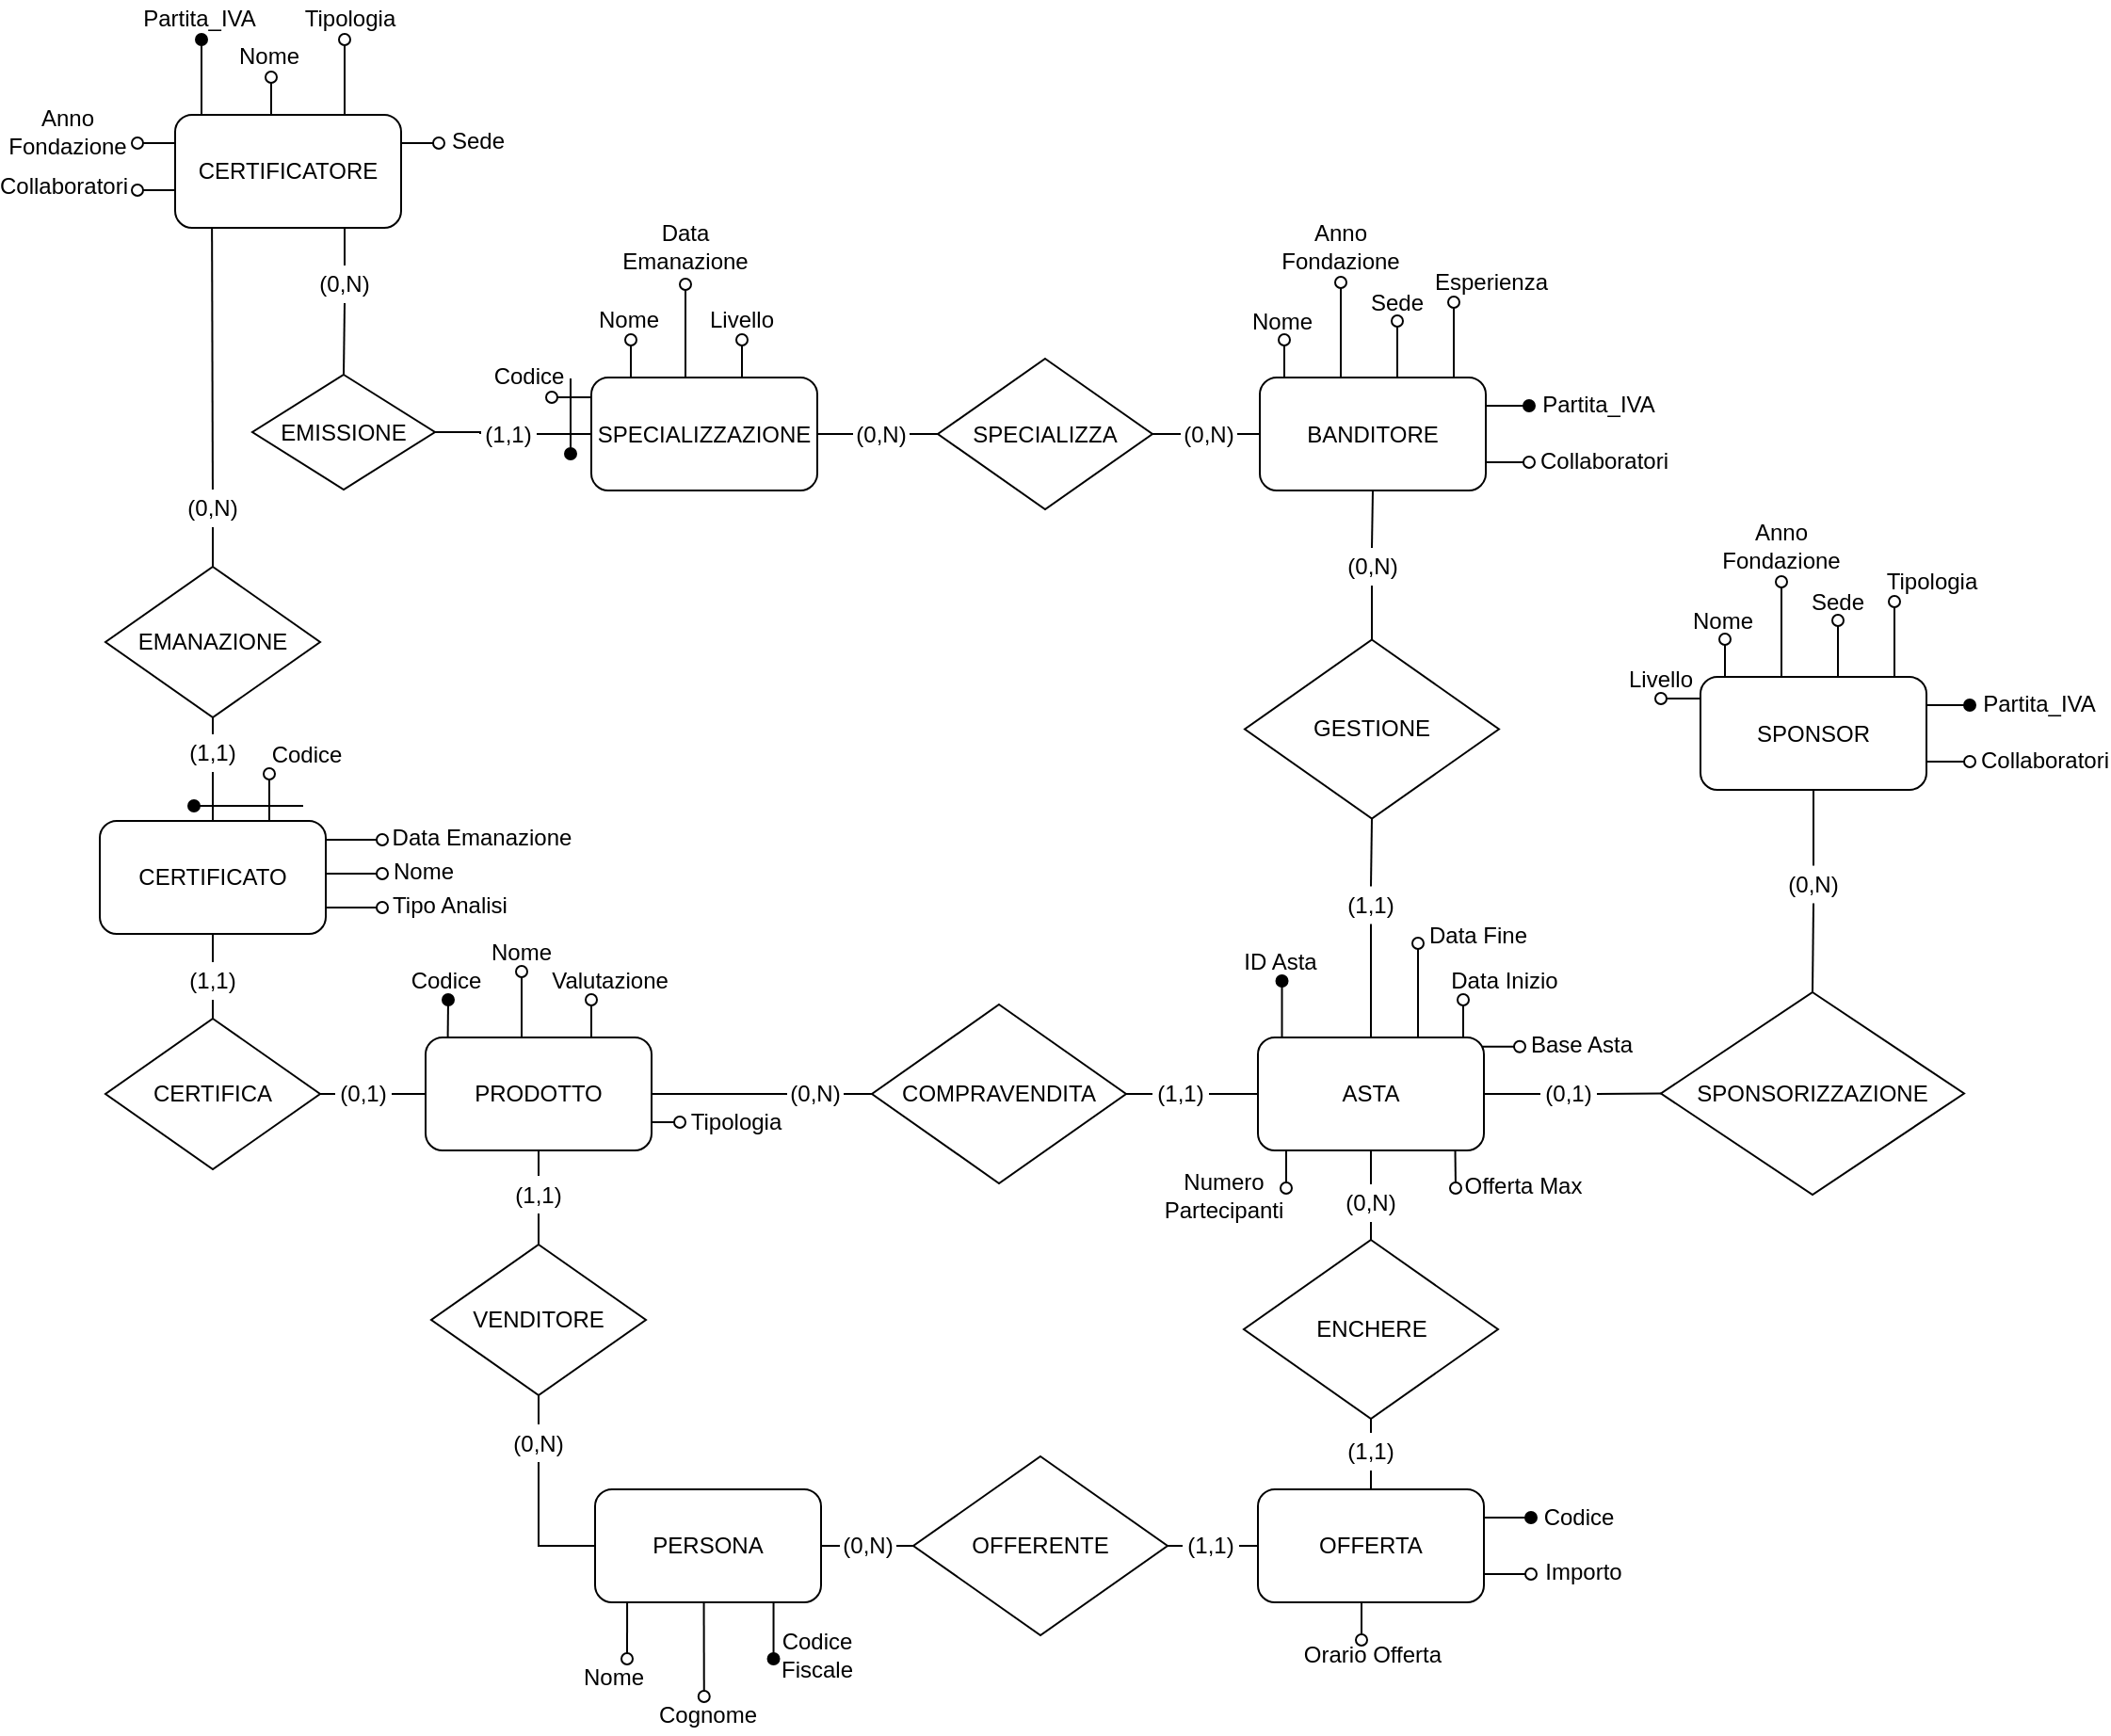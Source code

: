 <mxfile version="27.0.6">
  <diagram name="Pagina-1" id="n8KWqhzHk0Y17LN54aVF">
    <mxGraphModel dx="1417" dy="810" grid="1" gridSize="10" guides="1" tooltips="1" connect="1" arrows="1" fold="1" page="1" pageScale="1" pageWidth="1654" pageHeight="1169" math="0" shadow="0">
      <root>
        <mxCell id="0" />
        <mxCell id="1" parent="0" />
        <mxCell id="62z7oqZVh3n8P8LMXfyW-1" value="CERTIFICATORE" style="rounded=1;whiteSpace=wrap;html=1;" vertex="1" parent="1">
          <mxGeometry x="190" y="80" width="120" height="60" as="geometry" />
        </mxCell>
        <mxCell id="62z7oqZVh3n8P8LMXfyW-2" value="" style="endArrow=oval;html=1;rounded=0;exitX=0.25;exitY=0;exitDx=0;exitDy=0;endFill=1;" edge="1" parent="1">
          <mxGeometry width="50" height="50" relative="1" as="geometry">
            <mxPoint x="204" y="80" as="sourcePoint" />
            <mxPoint x="204" y="40" as="targetPoint" />
          </mxGeometry>
        </mxCell>
        <mxCell id="62z7oqZVh3n8P8LMXfyW-3" value="Partita_IVA" style="text;html=1;align=center;verticalAlign=middle;whiteSpace=wrap;rounded=0;spacing=2;spacingTop=-10;spacingBottom=-10;" vertex="1" parent="1">
          <mxGeometry x="170" y="19" width="66" height="20" as="geometry" />
        </mxCell>
        <mxCell id="62z7oqZVh3n8P8LMXfyW-10" value="" style="endArrow=oval;html=1;rounded=0;exitX=0;exitY=0.25;exitDx=0;exitDy=0;endFill=0;" edge="1" parent="1" source="62z7oqZVh3n8P8LMXfyW-1">
          <mxGeometry width="50" height="50" relative="1" as="geometry">
            <mxPoint x="170" y="125" as="sourcePoint" />
            <mxPoint x="170" y="95" as="targetPoint" />
          </mxGeometry>
        </mxCell>
        <mxCell id="62z7oqZVh3n8P8LMXfyW-12" value="" style="endArrow=oval;html=1;rounded=0;exitX=0;exitY=0.25;exitDx=0;exitDy=0;endFill=0;" edge="1" parent="1">
          <mxGeometry width="50" height="50" relative="1" as="geometry">
            <mxPoint x="190" y="120" as="sourcePoint" />
            <mxPoint x="170" y="120" as="targetPoint" />
          </mxGeometry>
        </mxCell>
        <mxCell id="62z7oqZVh3n8P8LMXfyW-16" value="&lt;div&gt;Anno&lt;/div&gt;&lt;div&gt;Fondazione&lt;/div&gt;" style="text;html=1;align=center;verticalAlign=middle;whiteSpace=wrap;rounded=0;spacing=2;spacingTop=-10;spacingBottom=-10;" vertex="1" parent="1">
          <mxGeometry x="100" y="79" width="66" height="20" as="geometry" />
        </mxCell>
        <mxCell id="62z7oqZVh3n8P8LMXfyW-17" value="Collaboratori" style="text;html=1;align=center;verticalAlign=middle;whiteSpace=wrap;rounded=0;spacing=2;spacingTop=-10;spacingBottom=-10;" vertex="1" parent="1">
          <mxGeometry x="98" y="108" width="66" height="20" as="geometry" />
        </mxCell>
        <mxCell id="62z7oqZVh3n8P8LMXfyW-18" value="" style="endArrow=oval;html=1;rounded=0;endFill=0;" edge="1" parent="1">
          <mxGeometry width="50" height="50" relative="1" as="geometry">
            <mxPoint x="241" y="80" as="sourcePoint" />
            <mxPoint x="241" y="60" as="targetPoint" />
            <Array as="points">
              <mxPoint x="241" y="70" />
            </Array>
          </mxGeometry>
        </mxCell>
        <mxCell id="62z7oqZVh3n8P8LMXfyW-19" value="Nome" style="text;html=1;align=center;verticalAlign=middle;whiteSpace=wrap;rounded=0;spacing=2;spacingTop=-10;spacingBottom=-10;" vertex="1" parent="1">
          <mxGeometry x="220" y="39" width="40" height="20" as="geometry" />
        </mxCell>
        <mxCell id="62z7oqZVh3n8P8LMXfyW-20" value="Tipologia" style="text;html=1;align=center;verticalAlign=middle;whiteSpace=wrap;rounded=0;spacing=2;spacingTop=-10;spacingBottom=-10;" vertex="1" parent="1">
          <mxGeometry x="250" y="19" width="66" height="20" as="geometry" />
        </mxCell>
        <mxCell id="62z7oqZVh3n8P8LMXfyW-22" value="" style="endArrow=oval;html=1;rounded=0;endFill=0;exitX=0.75;exitY=0;exitDx=0;exitDy=0;" edge="1" parent="1" source="62z7oqZVh3n8P8LMXfyW-1">
          <mxGeometry width="50" height="50" relative="1" as="geometry">
            <mxPoint x="270" y="80" as="sourcePoint" />
            <mxPoint x="280" y="40" as="targetPoint" />
            <Array as="points" />
          </mxGeometry>
        </mxCell>
        <mxCell id="62z7oqZVh3n8P8LMXfyW-23" value="" style="endArrow=oval;html=1;rounded=0;exitX=1;exitY=0.25;exitDx=0;exitDy=0;endFill=0;" edge="1" parent="1" source="62z7oqZVh3n8P8LMXfyW-1">
          <mxGeometry width="50" height="50" relative="1" as="geometry">
            <mxPoint x="430" y="104" as="sourcePoint" />
            <mxPoint x="330" y="95" as="targetPoint" />
          </mxGeometry>
        </mxCell>
        <mxCell id="62z7oqZVh3n8P8LMXfyW-24" value="Sede" style="text;html=1;align=center;verticalAlign=middle;whiteSpace=wrap;rounded=0;spacing=2;spacingTop=-10;spacingBottom=-10;" vertex="1" parent="1">
          <mxGeometry x="336" y="84" width="30" height="20" as="geometry" />
        </mxCell>
        <mxCell id="62z7oqZVh3n8P8LMXfyW-53" style="edgeStyle=orthogonalEdgeStyle;rounded=0;orthogonalLoop=1;jettySize=auto;html=1;exitX=1;exitY=0.5;exitDx=0;exitDy=0;entryX=0;entryY=0.5;entryDx=0;entryDy=0;endArrow=none;startFill=0;" edge="1" parent="1" source="62z7oqZVh3n8P8LMXfyW-30" target="62z7oqZVh3n8P8LMXfyW-28">
          <mxGeometry relative="1" as="geometry">
            <mxPoint x="471" y="199.5" as="sourcePoint" />
          </mxGeometry>
        </mxCell>
        <mxCell id="62z7oqZVh3n8P8LMXfyW-25" value="EMISSIONE" style="rhombus;whiteSpace=wrap;html=1;" vertex="1" parent="1">
          <mxGeometry x="231" y="218" width="97" height="61" as="geometry" />
        </mxCell>
        <mxCell id="62z7oqZVh3n8P8LMXfyW-28" value="SPECIALIZZAZIONE" style="rounded=1;whiteSpace=wrap;html=1;" vertex="1" parent="1">
          <mxGeometry x="411" y="219.5" width="120" height="60" as="geometry" />
        </mxCell>
        <mxCell id="62z7oqZVh3n8P8LMXfyW-31" value="SPECIALIZZA" style="rhombus;whiteSpace=wrap;html=1;" vertex="1" parent="1">
          <mxGeometry x="595" y="209.5" width="114" height="80" as="geometry" />
        </mxCell>
        <mxCell id="62z7oqZVh3n8P8LMXfyW-32" value="" style="endArrow=none;html=1;rounded=0;exitX=1;exitY=0.5;exitDx=0;exitDy=0;entryX=0;entryY=0.5;entryDx=0;entryDy=0;" edge="1" parent="1" source="62z7oqZVh3n8P8LMXfyW-35" target="62z7oqZVh3n8P8LMXfyW-31">
          <mxGeometry width="50" height="50" relative="1" as="geometry">
            <mxPoint x="646" y="339.5" as="sourcePoint" />
            <mxPoint x="696" y="289.5" as="targetPoint" />
          </mxGeometry>
        </mxCell>
        <mxCell id="62z7oqZVh3n8P8LMXfyW-37" value="" style="endArrow=none;html=1;rounded=0;entryX=0;entryY=0.5;entryDx=0;entryDy=0;exitX=1;exitY=0.5;exitDx=0;exitDy=0;" edge="1" parent="1" source="62z7oqZVh3n8P8LMXfyW-36" target="62z7oqZVh3n8P8LMXfyW-38">
          <mxGeometry width="50" height="50" relative="1" as="geometry">
            <mxPoint x="646" y="339.5" as="sourcePoint" />
            <mxPoint x="696" y="289.5" as="targetPoint" />
          </mxGeometry>
        </mxCell>
        <mxCell id="62z7oqZVh3n8P8LMXfyW-38" value="BANDITORE" style="rounded=1;whiteSpace=wrap;html=1;" vertex="1" parent="1">
          <mxGeometry x="766" y="219.5" width="120" height="60" as="geometry" />
        </mxCell>
        <mxCell id="62z7oqZVh3n8P8LMXfyW-35" value="(0,N)" style="text;html=1;align=center;verticalAlign=middle;whiteSpace=wrap;rounded=0;spacing=2;spacingTop=-10;spacingBottom=-10;" vertex="1" parent="1">
          <mxGeometry x="550" y="239.5" width="30" height="20" as="geometry" />
        </mxCell>
        <mxCell id="62z7oqZVh3n8P8LMXfyW-27" value="(0,N)" style="text;html=1;align=center;verticalAlign=middle;whiteSpace=wrap;rounded=0;spacing=2;spacingTop=-10;spacingBottom=-10;" vertex="1" parent="1">
          <mxGeometry x="265" y="160" width="30" height="20" as="geometry" />
        </mxCell>
        <mxCell id="62z7oqZVh3n8P8LMXfyW-48" value="" style="endArrow=none;html=1;rounded=0;exitX=0.5;exitY=0;exitDx=0;exitDy=0;entryX=0.75;entryY=1;entryDx=0;entryDy=0;" edge="1" parent="1" source="62z7oqZVh3n8P8LMXfyW-27" target="62z7oqZVh3n8P8LMXfyW-1">
          <mxGeometry width="50" height="50" relative="1" as="geometry">
            <mxPoint x="390" y="260" as="sourcePoint" />
            <mxPoint x="440" y="210" as="targetPoint" />
          </mxGeometry>
        </mxCell>
        <mxCell id="62z7oqZVh3n8P8LMXfyW-51" value="" style="endArrow=none;html=1;rounded=0;exitX=0.5;exitY=0;exitDx=0;exitDy=0;entryX=0.5;entryY=1;entryDx=0;entryDy=0;" edge="1" parent="1" source="62z7oqZVh3n8P8LMXfyW-25" target="62z7oqZVh3n8P8LMXfyW-27">
          <mxGeometry width="50" height="50" relative="1" as="geometry">
            <mxPoint x="380" y="290" as="sourcePoint" />
            <mxPoint x="430" y="240" as="targetPoint" />
          </mxGeometry>
        </mxCell>
        <mxCell id="62z7oqZVh3n8P8LMXfyW-54" value="" style="edgeStyle=orthogonalEdgeStyle;rounded=0;orthogonalLoop=1;jettySize=auto;html=1;exitX=1;exitY=0.5;exitDx=0;exitDy=0;entryX=0;entryY=0.5;entryDx=0;entryDy=0;endArrow=none;startFill=0;" edge="1" parent="1" source="62z7oqZVh3n8P8LMXfyW-25" target="62z7oqZVh3n8P8LMXfyW-30">
          <mxGeometry relative="1" as="geometry">
            <mxPoint x="280" y="289" as="sourcePoint" />
            <mxPoint x="280" y="350" as="targetPoint" />
          </mxGeometry>
        </mxCell>
        <mxCell id="62z7oqZVh3n8P8LMXfyW-30" value="(1,1)" style="text;html=1;align=center;verticalAlign=middle;whiteSpace=wrap;rounded=0;spacing=2;spacingTop=-10;spacingBottom=-10;" vertex="1" parent="1">
          <mxGeometry x="352" y="239.5" width="30" height="20" as="geometry" />
        </mxCell>
        <mxCell id="62z7oqZVh3n8P8LMXfyW-56" value="Codice" style="text;html=1;align=center;verticalAlign=middle;whiteSpace=wrap;rounded=0;spacing=2;spacingTop=-10;spacingBottom=-10;" vertex="1" parent="1">
          <mxGeometry x="358" y="209" width="40" height="20" as="geometry" />
        </mxCell>
        <mxCell id="62z7oqZVh3n8P8LMXfyW-58" value="" style="endArrow=oval;html=1;rounded=0;endFill=1;" edge="1" parent="1">
          <mxGeometry width="50" height="50" relative="1" as="geometry">
            <mxPoint x="400" y="220" as="sourcePoint" />
            <mxPoint x="400" y="260" as="targetPoint" />
          </mxGeometry>
        </mxCell>
        <mxCell id="62z7oqZVh3n8P8LMXfyW-59" value="" style="endArrow=none;html=1;rounded=0;exitX=1;exitY=0.5;exitDx=0;exitDy=0;entryX=0;entryY=0.5;entryDx=0;entryDy=0;" edge="1" parent="1" source="62z7oqZVh3n8P8LMXfyW-28" target="62z7oqZVh3n8P8LMXfyW-35">
          <mxGeometry width="50" height="50" relative="1" as="geometry">
            <mxPoint x="500" y="290" as="sourcePoint" />
            <mxPoint x="550" y="240" as="targetPoint" />
          </mxGeometry>
        </mxCell>
        <mxCell id="62z7oqZVh3n8P8LMXfyW-60" value="" style="endArrow=none;html=1;rounded=0;entryX=0;entryY=0.5;entryDx=0;entryDy=0;exitX=1;exitY=0.5;exitDx=0;exitDy=0;" edge="1" parent="1" source="62z7oqZVh3n8P8LMXfyW-31" target="62z7oqZVh3n8P8LMXfyW-36">
          <mxGeometry width="50" height="50" relative="1" as="geometry">
            <mxPoint x="717" y="249.5" as="sourcePoint" />
            <mxPoint x="766" y="249.5" as="targetPoint" />
          </mxGeometry>
        </mxCell>
        <mxCell id="62z7oqZVh3n8P8LMXfyW-36" value="(0,N)" style="text;html=1;align=center;verticalAlign=middle;whiteSpace=wrap;rounded=0;spacing=2;spacingTop=-10;spacingBottom=-10;" vertex="1" parent="1">
          <mxGeometry x="724" y="239.5" width="30" height="20" as="geometry" />
        </mxCell>
        <mxCell id="62z7oqZVh3n8P8LMXfyW-62" value="Nome" style="text;html=1;align=center;verticalAlign=middle;whiteSpace=wrap;rounded=0;spacing=2;spacingTop=-10;spacingBottom=-10;" vertex="1" parent="1">
          <mxGeometry x="758" y="179.5" width="40" height="20" as="geometry" />
        </mxCell>
        <mxCell id="62z7oqZVh3n8P8LMXfyW-65" value="&lt;div&gt;Anno&lt;/div&gt;&lt;div&gt;Fondazione&lt;/div&gt;" style="text;html=1;align=center;verticalAlign=middle;whiteSpace=wrap;rounded=0;spacing=2;spacingTop=-10;spacingBottom=-10;" vertex="1" parent="1">
          <mxGeometry x="789" y="140" width="40" height="20" as="geometry" />
        </mxCell>
        <mxCell id="62z7oqZVh3n8P8LMXfyW-66" value="Sede" style="text;html=1;align=center;verticalAlign=middle;whiteSpace=wrap;rounded=0;spacing=2;spacingTop=-10;spacingBottom=-10;" vertex="1" parent="1">
          <mxGeometry x="824" y="169.5" width="30" height="20" as="geometry" />
        </mxCell>
        <mxCell id="62z7oqZVh3n8P8LMXfyW-73" value="" style="endArrow=oval;html=1;rounded=0;endFill=0;exitX=0.75;exitY=0;exitDx=0;exitDy=0;" edge="1" parent="1">
          <mxGeometry width="50" height="50" relative="1" as="geometry">
            <mxPoint x="839" y="219.5" as="sourcePoint" />
            <mxPoint x="839" y="189.5" as="targetPoint" />
          </mxGeometry>
        </mxCell>
        <mxCell id="62z7oqZVh3n8P8LMXfyW-76" value="" style="endArrow=oval;html=1;rounded=0;exitX=1;exitY=0.25;exitDx=0;exitDy=0;endFill=1;" edge="1" parent="1" source="62z7oqZVh3n8P8LMXfyW-38">
          <mxGeometry width="50" height="50" relative="1" as="geometry">
            <mxPoint x="953" y="280.5" as="sourcePoint" />
            <mxPoint x="909" y="234.5" as="targetPoint" />
          </mxGeometry>
        </mxCell>
        <mxCell id="62z7oqZVh3n8P8LMXfyW-77" value="Partita_IVA" style="text;html=1;align=center;verticalAlign=middle;whiteSpace=wrap;rounded=0;spacing=2;spacingTop=-10;spacingBottom=-10;" vertex="1" parent="1">
          <mxGeometry x="913" y="223.5" width="66" height="20" as="geometry" />
        </mxCell>
        <mxCell id="62z7oqZVh3n8P8LMXfyW-78" value="Collaboratori" style="text;html=1;align=center;verticalAlign=middle;whiteSpace=wrap;rounded=0;spacing=2;spacingTop=-10;spacingBottom=-10;" vertex="1" parent="1">
          <mxGeometry x="934" y="253.5" width="30" height="20" as="geometry" />
        </mxCell>
        <mxCell id="62z7oqZVh3n8P8LMXfyW-79" value="" style="endArrow=oval;html=1;rounded=0;endFill=0;exitX=1;exitY=0.75;exitDx=0;exitDy=0;" edge="1" parent="1" source="62z7oqZVh3n8P8LMXfyW-38">
          <mxGeometry width="50" height="50" relative="1" as="geometry">
            <mxPoint x="839" y="269.5" as="sourcePoint" />
            <mxPoint x="909" y="264.5" as="targetPoint" />
          </mxGeometry>
        </mxCell>
        <mxCell id="62z7oqZVh3n8P8LMXfyW-80" value="" style="endArrow=oval;html=1;rounded=0;endFill=0;exitX=0.75;exitY=0;exitDx=0;exitDy=0;" edge="1" parent="1">
          <mxGeometry width="50" height="50" relative="1" as="geometry">
            <mxPoint x="779" y="219.5" as="sourcePoint" />
            <mxPoint x="779" y="199.5" as="targetPoint" />
          </mxGeometry>
        </mxCell>
        <mxCell id="62z7oqZVh3n8P8LMXfyW-81" value="" style="endArrow=oval;html=1;rounded=0;endFill=0;exitX=0.75;exitY=0;exitDx=0;exitDy=0;" edge="1" parent="1">
          <mxGeometry width="50" height="50" relative="1" as="geometry">
            <mxPoint x="809" y="219" as="sourcePoint" />
            <mxPoint x="809" y="169" as="targetPoint" />
          </mxGeometry>
        </mxCell>
        <mxCell id="62z7oqZVh3n8P8LMXfyW-82" value="Esperienza" style="text;html=1;align=center;verticalAlign=middle;whiteSpace=wrap;rounded=0;spacing=2;spacingTop=-10;spacingBottom=-10;" vertex="1" parent="1">
          <mxGeometry x="874" y="158.5" width="30" height="20" as="geometry" />
        </mxCell>
        <mxCell id="62z7oqZVh3n8P8LMXfyW-83" value="" style="endArrow=oval;html=1;rounded=0;endFill=0;exitX=0.75;exitY=0;exitDx=0;exitDy=0;" edge="1" parent="1">
          <mxGeometry width="50" height="50" relative="1" as="geometry">
            <mxPoint x="869" y="219.5" as="sourcePoint" />
            <mxPoint x="869" y="179.5" as="targetPoint" />
          </mxGeometry>
        </mxCell>
        <mxCell id="62z7oqZVh3n8P8LMXfyW-84" value="" style="endArrow=oval;html=1;rounded=0;endFill=0;exitX=0.001;exitY=0.174;exitDx=0;exitDy=0;exitPerimeter=0;" edge="1" parent="1" source="62z7oqZVh3n8P8LMXfyW-28">
          <mxGeometry width="50" height="50" relative="1" as="geometry">
            <mxPoint x="410" y="290" as="sourcePoint" />
            <mxPoint x="390" y="230" as="targetPoint" />
          </mxGeometry>
        </mxCell>
        <mxCell id="62z7oqZVh3n8P8LMXfyW-85" value="" style="endArrow=oval;html=1;rounded=0;endFill=0;" edge="1" parent="1">
          <mxGeometry width="50" height="50" relative="1" as="geometry">
            <mxPoint x="432" y="219.5" as="sourcePoint" />
            <mxPoint x="432" y="199.5" as="targetPoint" />
            <Array as="points">
              <mxPoint x="432" y="209.5" />
            </Array>
          </mxGeometry>
        </mxCell>
        <mxCell id="62z7oqZVh3n8P8LMXfyW-86" value="Nome" style="text;html=1;align=center;verticalAlign=middle;whiteSpace=wrap;rounded=0;spacing=2;spacingTop=-10;spacingBottom=-10;" vertex="1" parent="1">
          <mxGeometry x="411" y="178.5" width="40" height="20" as="geometry" />
        </mxCell>
        <mxCell id="62z7oqZVh3n8P8LMXfyW-87" value="" style="endArrow=oval;html=1;rounded=0;endFill=0;" edge="1" parent="1">
          <mxGeometry width="50" height="50" relative="1" as="geometry">
            <mxPoint x="461" y="219.5" as="sourcePoint" />
            <mxPoint x="461" y="170" as="targetPoint" />
            <Array as="points">
              <mxPoint x="461" y="209.5" />
            </Array>
          </mxGeometry>
        </mxCell>
        <mxCell id="62z7oqZVh3n8P8LMXfyW-88" value="Data&lt;br&gt;Emanazione" style="text;html=1;align=center;verticalAlign=middle;whiteSpace=wrap;rounded=0;spacing=2;spacingTop=-10;spacingBottom=-10;" vertex="1" parent="1">
          <mxGeometry x="441" y="140" width="40" height="20" as="geometry" />
        </mxCell>
        <mxCell id="62z7oqZVh3n8P8LMXfyW-89" value="" style="endArrow=oval;html=1;rounded=0;endFill=0;" edge="1" parent="1">
          <mxGeometry width="50" height="50" relative="1" as="geometry">
            <mxPoint x="491" y="219.5" as="sourcePoint" />
            <mxPoint x="491" y="199.5" as="targetPoint" />
            <Array as="points">
              <mxPoint x="491" y="209.5" />
            </Array>
          </mxGeometry>
        </mxCell>
        <mxCell id="62z7oqZVh3n8P8LMXfyW-90" value="Livello" style="text;html=1;align=center;verticalAlign=middle;whiteSpace=wrap;rounded=0;spacing=2;spacingTop=-10;spacingBottom=-10;" vertex="1" parent="1">
          <mxGeometry x="471" y="178.5" width="40" height="20" as="geometry" />
        </mxCell>
        <mxCell id="62z7oqZVh3n8P8LMXfyW-91" value="EMANAZIONE" style="rhombus;whiteSpace=wrap;html=1;" vertex="1" parent="1">
          <mxGeometry x="153" y="320" width="114" height="80" as="geometry" />
        </mxCell>
        <mxCell id="62z7oqZVh3n8P8LMXfyW-113" style="edgeStyle=orthogonalEdgeStyle;rounded=0;orthogonalLoop=1;jettySize=auto;html=1;exitX=1;exitY=0.25;exitDx=0;exitDy=0;endArrow=oval;endFill=0;" edge="1" parent="1">
          <mxGeometry relative="1" as="geometry">
            <mxPoint x="300" y="465" as="targetPoint" />
            <mxPoint x="270" y="465" as="sourcePoint" />
          </mxGeometry>
        </mxCell>
        <mxCell id="62z7oqZVh3n8P8LMXfyW-96" value="CERTIFICATO" style="rounded=1;whiteSpace=wrap;html=1;" vertex="1" parent="1">
          <mxGeometry x="150" y="455" width="120" height="60" as="geometry" />
        </mxCell>
        <mxCell id="62z7oqZVh3n8P8LMXfyW-97" value="" style="endArrow=none;html=1;rounded=0;entryX=0.163;entryY=1.009;entryDx=0;entryDy=0;entryPerimeter=0;" edge="1" parent="1" source="62z7oqZVh3n8P8LMXfyW-93" target="62z7oqZVh3n8P8LMXfyW-1">
          <mxGeometry width="50" height="50" relative="1" as="geometry">
            <mxPoint x="210" y="320" as="sourcePoint" />
            <mxPoint x="240" y="230" as="targetPoint" />
          </mxGeometry>
        </mxCell>
        <mxCell id="62z7oqZVh3n8P8LMXfyW-98" value="" style="endArrow=none;html=1;rounded=0;entryX=0.5;entryY=1;entryDx=0;entryDy=0;" edge="1" parent="1" target="62z7oqZVh3n8P8LMXfyW-93">
          <mxGeometry width="50" height="50" relative="1" as="geometry">
            <mxPoint x="210" y="320" as="sourcePoint" />
            <mxPoint x="210" y="141" as="targetPoint" />
          </mxGeometry>
        </mxCell>
        <mxCell id="62z7oqZVh3n8P8LMXfyW-93" value="(0,N)" style="text;html=1;align=center;verticalAlign=middle;whiteSpace=wrap;rounded=0;spacing=2;spacingTop=-10;spacingBottom=-10;" vertex="1" parent="1">
          <mxGeometry x="195" y="279" width="30" height="20" as="geometry" />
        </mxCell>
        <mxCell id="62z7oqZVh3n8P8LMXfyW-99" value="" style="endArrow=none;html=1;rounded=0;exitX=0.5;exitY=1;exitDx=0;exitDy=0;entryX=0.5;entryY=0;entryDx=0;entryDy=0;" edge="1" parent="1" source="62z7oqZVh3n8P8LMXfyW-100" target="62z7oqZVh3n8P8LMXfyW-96">
          <mxGeometry width="50" height="50" relative="1" as="geometry">
            <mxPoint x="230" y="350" as="sourcePoint" />
            <mxPoint x="280" y="300" as="targetPoint" />
          </mxGeometry>
        </mxCell>
        <mxCell id="62z7oqZVh3n8P8LMXfyW-101" value="" style="endArrow=none;html=1;rounded=0;exitX=0.5;exitY=1;exitDx=0;exitDy=0;entryX=0.5;entryY=0;entryDx=0;entryDy=0;" edge="1" parent="1" source="62z7oqZVh3n8P8LMXfyW-91" target="62z7oqZVh3n8P8LMXfyW-100">
          <mxGeometry width="50" height="50" relative="1" as="geometry">
            <mxPoint x="210" y="400" as="sourcePoint" />
            <mxPoint x="210" y="430" as="targetPoint" />
          </mxGeometry>
        </mxCell>
        <mxCell id="62z7oqZVh3n8P8LMXfyW-100" value="(1,1)" style="text;html=1;align=center;verticalAlign=middle;whiteSpace=wrap;rounded=0;spacing=2;spacingTop=-10;spacingBottom=-10;" vertex="1" parent="1">
          <mxGeometry x="195" y="409" width="30" height="20" as="geometry" />
        </mxCell>
        <mxCell id="62z7oqZVh3n8P8LMXfyW-102" value="Codice" style="text;html=1;align=center;verticalAlign=middle;whiteSpace=wrap;rounded=0;spacing=2;spacingTop=-10;spacingBottom=-10;" vertex="1" parent="1">
          <mxGeometry x="240" y="410" width="40" height="20" as="geometry" />
        </mxCell>
        <mxCell id="62z7oqZVh3n8P8LMXfyW-107" value="" style="endArrow=oval;html=1;rounded=0;endFill=0;exitX=0.75;exitY=0;exitDx=0;exitDy=0;entryX=0;entryY=1;entryDx=0;entryDy=0;" edge="1" parent="1" source="62z7oqZVh3n8P8LMXfyW-96" target="62z7oqZVh3n8P8LMXfyW-102">
          <mxGeometry width="50" height="50" relative="1" as="geometry">
            <mxPoint x="330" y="440" as="sourcePoint" />
            <mxPoint x="250" y="430" as="targetPoint" />
          </mxGeometry>
        </mxCell>
        <mxCell id="62z7oqZVh3n8P8LMXfyW-108" value="" style="endArrow=oval;html=1;rounded=0;endFill=1;" edge="1" parent="1">
          <mxGeometry width="50" height="50" relative="1" as="geometry">
            <mxPoint x="258" y="447" as="sourcePoint" />
            <mxPoint x="200" y="447" as="targetPoint" />
          </mxGeometry>
        </mxCell>
        <mxCell id="62z7oqZVh3n8P8LMXfyW-110" value="Nome" style="text;html=1;align=center;verticalAlign=middle;whiteSpace=wrap;rounded=0;spacing=2;spacingTop=-10;spacingBottom=-10;" vertex="1" parent="1">
          <mxGeometry x="302" y="471.75" width="40" height="20" as="geometry" />
        </mxCell>
        <mxCell id="62z7oqZVh3n8P8LMXfyW-112" value="Data Emanazione" style="text;html=1;align=center;verticalAlign=middle;whiteSpace=wrap;rounded=0;spacing=2;spacingTop=-10;spacingBottom=-10;" vertex="1" parent="1">
          <mxGeometry x="293" y="453.75" width="120" height="20" as="geometry" />
        </mxCell>
        <mxCell id="62z7oqZVh3n8P8LMXfyW-114" style="edgeStyle=orthogonalEdgeStyle;rounded=0;orthogonalLoop=1;jettySize=auto;html=1;exitX=1;exitY=0.25;exitDx=0;exitDy=0;endArrow=oval;endFill=0;" edge="1" parent="1">
          <mxGeometry relative="1" as="geometry">
            <mxPoint x="300" y="483" as="targetPoint" />
            <mxPoint x="270" y="483" as="sourcePoint" />
          </mxGeometry>
        </mxCell>
        <mxCell id="62z7oqZVh3n8P8LMXfyW-116" value="Tipo Analisi" style="text;html=1;align=center;verticalAlign=middle;whiteSpace=wrap;rounded=0;spacing=2;spacingTop=-10;spacingBottom=-10;" vertex="1" parent="1">
          <mxGeometry x="302" y="489.75" width="68" height="20" as="geometry" />
        </mxCell>
        <mxCell id="62z7oqZVh3n8P8LMXfyW-117" style="edgeStyle=orthogonalEdgeStyle;rounded=0;orthogonalLoop=1;jettySize=auto;html=1;exitX=1;exitY=0.25;exitDx=0;exitDy=0;endArrow=oval;endFill=0;" edge="1" parent="1">
          <mxGeometry relative="1" as="geometry">
            <mxPoint x="300" y="501" as="targetPoint" />
            <mxPoint x="270" y="501" as="sourcePoint" />
          </mxGeometry>
        </mxCell>
        <mxCell id="62z7oqZVh3n8P8LMXfyW-118" value="CERTIFICA" style="rhombus;whiteSpace=wrap;html=1;" vertex="1" parent="1">
          <mxGeometry x="153" y="560" width="114" height="80" as="geometry" />
        </mxCell>
        <mxCell id="62z7oqZVh3n8P8LMXfyW-121" value="" style="endArrow=none;html=1;rounded=0;entryX=0.5;entryY=1;entryDx=0;entryDy=0;exitX=0.5;exitY=0;exitDx=0;exitDy=0;" edge="1" parent="1" source="62z7oqZVh3n8P8LMXfyW-118" target="62z7oqZVh3n8P8LMXfyW-120">
          <mxGeometry width="50" height="50" relative="1" as="geometry">
            <mxPoint x="210" y="560" as="sourcePoint" />
            <mxPoint x="210" y="515" as="targetPoint" />
          </mxGeometry>
        </mxCell>
        <mxCell id="62z7oqZVh3n8P8LMXfyW-120" value="(1,1)" style="text;html=1;align=center;verticalAlign=middle;whiteSpace=wrap;rounded=0;spacing=2;spacingTop=-10;spacingBottom=-10;" vertex="1" parent="1">
          <mxGeometry x="195" y="530" width="30" height="20" as="geometry" />
        </mxCell>
        <mxCell id="62z7oqZVh3n8P8LMXfyW-143" style="edgeStyle=orthogonalEdgeStyle;rounded=0;orthogonalLoop=1;jettySize=auto;html=1;exitX=1;exitY=0.75;exitDx=0;exitDy=0;entryX=0;entryY=0.5;entryDx=0;entryDy=0;endArrow=oval;endFill=0;" edge="1" parent="1" source="62z7oqZVh3n8P8LMXfyW-122">
          <mxGeometry relative="1" as="geometry">
            <mxPoint x="458" y="615.5" as="targetPoint" />
          </mxGeometry>
        </mxCell>
        <mxCell id="62z7oqZVh3n8P8LMXfyW-152" style="edgeStyle=orthogonalEdgeStyle;rounded=0;orthogonalLoop=1;jettySize=auto;html=1;exitX=0.5;exitY=0;exitDx=0;exitDy=0;entryX=0.5;entryY=1;entryDx=0;entryDy=0;endArrow=oval;endFill=0;" edge="1" parent="1" source="62z7oqZVh3n8P8LMXfyW-122" target="62z7oqZVh3n8P8LMXfyW-130">
          <mxGeometry relative="1" as="geometry" />
        </mxCell>
        <mxCell id="62z7oqZVh3n8P8LMXfyW-153" style="edgeStyle=orthogonalEdgeStyle;rounded=0;orthogonalLoop=1;jettySize=auto;html=1;exitX=0.75;exitY=0;exitDx=0;exitDy=0;entryX=0.25;entryY=1;entryDx=0;entryDy=0;endArrow=oval;endFill=0;" edge="1" parent="1" source="62z7oqZVh3n8P8LMXfyW-122" target="62z7oqZVh3n8P8LMXfyW-131">
          <mxGeometry relative="1" as="geometry" />
        </mxCell>
        <mxCell id="62z7oqZVh3n8P8LMXfyW-122" value="PRODOTTO" style="rounded=1;whiteSpace=wrap;html=1;" vertex="1" parent="1">
          <mxGeometry x="323" y="570" width="120" height="60" as="geometry" />
        </mxCell>
        <mxCell id="62z7oqZVh3n8P8LMXfyW-123" value="" style="endArrow=none;html=1;rounded=0;entryX=0;entryY=0.5;entryDx=0;entryDy=0;exitX=1;exitY=0.5;exitDx=0;exitDy=0;" edge="1" parent="1" source="62z7oqZVh3n8P8LMXfyW-124" target="62z7oqZVh3n8P8LMXfyW-122">
          <mxGeometry width="50" height="50" relative="1" as="geometry">
            <mxPoint x="180" y="540" as="sourcePoint" />
            <mxPoint x="230" y="490" as="targetPoint" />
          </mxGeometry>
        </mxCell>
        <mxCell id="62z7oqZVh3n8P8LMXfyW-125" value="" style="endArrow=none;html=1;rounded=0;entryX=0;entryY=0.5;entryDx=0;entryDy=0;exitX=1;exitY=0.5;exitDx=0;exitDy=0;" edge="1" parent="1" source="62z7oqZVh3n8P8LMXfyW-118" target="62z7oqZVh3n8P8LMXfyW-124">
          <mxGeometry width="50" height="50" relative="1" as="geometry">
            <mxPoint x="267" y="600" as="sourcePoint" />
            <mxPoint x="318" y="600" as="targetPoint" />
          </mxGeometry>
        </mxCell>
        <mxCell id="62z7oqZVh3n8P8LMXfyW-124" value="(0,1)" style="text;html=1;align=center;verticalAlign=middle;whiteSpace=wrap;rounded=0;spacing=2;spacingTop=-10;spacingBottom=-10;" vertex="1" parent="1">
          <mxGeometry x="275" y="590" width="30" height="20" as="geometry" />
        </mxCell>
        <mxCell id="62z7oqZVh3n8P8LMXfyW-126" value="Codice" style="text;html=1;align=center;verticalAlign=middle;whiteSpace=wrap;rounded=0;spacing=2;spacingTop=-10;spacingBottom=-10;" vertex="1" parent="1">
          <mxGeometry x="314" y="530" width="40" height="20" as="geometry" />
        </mxCell>
        <mxCell id="62z7oqZVh3n8P8LMXfyW-129" value="" style="endArrow=oval;html=1;rounded=0;endFill=1;" edge="1" parent="1">
          <mxGeometry width="50" height="50" relative="1" as="geometry">
            <mxPoint x="334.8" y="570" as="sourcePoint" />
            <mxPoint x="335" y="550" as="targetPoint" />
          </mxGeometry>
        </mxCell>
        <mxCell id="62z7oqZVh3n8P8LMXfyW-130" value="Nome" style="text;html=1;align=center;verticalAlign=middle;whiteSpace=wrap;rounded=0;spacing=2;spacingTop=-10;spacingBottom=-10;" vertex="1" parent="1">
          <mxGeometry x="354" y="515" width="40" height="20" as="geometry" />
        </mxCell>
        <mxCell id="62z7oqZVh3n8P8LMXfyW-131" value="Valutazione" style="text;html=1;align=center;verticalAlign=middle;whiteSpace=wrap;rounded=0;spacing=2;spacingTop=-10;spacingBottom=-10;" vertex="1" parent="1">
          <mxGeometry x="401" y="530" width="40" height="20" as="geometry" />
        </mxCell>
        <mxCell id="62z7oqZVh3n8P8LMXfyW-140" value="" style="endArrow=none;html=1;rounded=0;exitX=0.5;exitY=0;exitDx=0;exitDy=0;entryX=0.5;entryY=1;entryDx=0;entryDy=0;" edge="1" parent="1" source="62z7oqZVh3n8P8LMXfyW-120" target="62z7oqZVh3n8P8LMXfyW-96">
          <mxGeometry width="50" height="50" relative="1" as="geometry">
            <mxPoint x="230" y="500" as="sourcePoint" />
            <mxPoint x="280" y="450" as="targetPoint" />
          </mxGeometry>
        </mxCell>
        <mxCell id="62z7oqZVh3n8P8LMXfyW-149" value="Tipologia" style="text;html=1;align=center;verticalAlign=middle;whiteSpace=wrap;rounded=0;spacing=2;spacingTop=-10;spacingBottom=-10;" vertex="1" parent="1">
          <mxGeometry x="468" y="605" width="40" height="20" as="geometry" />
        </mxCell>
        <mxCell id="62z7oqZVh3n8P8LMXfyW-154" value="COMPRAVENDITA" style="rhombus;whiteSpace=wrap;html=1;" vertex="1" parent="1">
          <mxGeometry x="560" y="552.5" width="135" height="95" as="geometry" />
        </mxCell>
        <mxCell id="62z7oqZVh3n8P8LMXfyW-208" style="edgeStyle=orthogonalEdgeStyle;rounded=0;orthogonalLoop=1;jettySize=auto;html=1;exitX=0.5;exitY=1;exitDx=0;exitDy=0;entryX=0;entryY=0.5;entryDx=0;entryDy=0;startArrow=none;startFill=0;endArrow=none;" edge="1" parent="1" source="62z7oqZVh3n8P8LMXfyW-209" target="62z7oqZVh3n8P8LMXfyW-205">
          <mxGeometry relative="1" as="geometry" />
        </mxCell>
        <mxCell id="62z7oqZVh3n8P8LMXfyW-155" value="VENDITORE" style="rhombus;whiteSpace=wrap;html=1;" vertex="1" parent="1">
          <mxGeometry x="326" y="680" width="114" height="80" as="geometry" />
        </mxCell>
        <mxCell id="62z7oqZVh3n8P8LMXfyW-156" value="" style="endArrow=none;html=1;rounded=0;exitX=1;exitY=0.5;exitDx=0;exitDy=0;" edge="1" parent="1" source="62z7oqZVh3n8P8LMXfyW-161">
          <mxGeometry width="50" height="50" relative="1" as="geometry">
            <mxPoint x="560" y="600" as="sourcePoint" />
            <mxPoint x="560" y="600" as="targetPoint" />
          </mxGeometry>
        </mxCell>
        <mxCell id="62z7oqZVh3n8P8LMXfyW-157" value="" style="endArrow=none;html=1;rounded=0;exitX=0.5;exitY=0;exitDx=0;exitDy=0;entryX=0.5;entryY=1;entryDx=0;entryDy=0;" edge="1" parent="1" source="62z7oqZVh3n8P8LMXfyW-158" target="62z7oqZVh3n8P8LMXfyW-122">
          <mxGeometry width="50" height="50" relative="1" as="geometry">
            <mxPoint x="560" y="650" as="sourcePoint" />
            <mxPoint x="610" y="600" as="targetPoint" />
          </mxGeometry>
        </mxCell>
        <mxCell id="62z7oqZVh3n8P8LMXfyW-160" value="" style="endArrow=none;html=1;rounded=0;exitX=0.5;exitY=0;exitDx=0;exitDy=0;entryX=0.5;entryY=1;entryDx=0;entryDy=0;" edge="1" parent="1" source="62z7oqZVh3n8P8LMXfyW-155" target="62z7oqZVh3n8P8LMXfyW-158">
          <mxGeometry width="50" height="50" relative="1" as="geometry">
            <mxPoint x="383" y="680" as="sourcePoint" />
            <mxPoint x="383" y="630" as="targetPoint" />
          </mxGeometry>
        </mxCell>
        <mxCell id="62z7oqZVh3n8P8LMXfyW-158" value="(1,1)" style="text;html=1;align=center;verticalAlign=middle;whiteSpace=wrap;rounded=0;spacing=2;spacingTop=-10;spacingBottom=-10;" vertex="1" parent="1">
          <mxGeometry x="368" y="643.5" width="30" height="20" as="geometry" />
        </mxCell>
        <mxCell id="62z7oqZVh3n8P8LMXfyW-163" value="" style="endArrow=none;html=1;rounded=0;exitX=1;exitY=0.5;exitDx=0;exitDy=0;" edge="1" parent="1" source="62z7oqZVh3n8P8LMXfyW-122" target="62z7oqZVh3n8P8LMXfyW-161">
          <mxGeometry width="50" height="50" relative="1" as="geometry">
            <mxPoint x="443" y="600" as="sourcePoint" />
            <mxPoint x="560" y="600" as="targetPoint" />
          </mxGeometry>
        </mxCell>
        <mxCell id="62z7oqZVh3n8P8LMXfyW-161" value="(0,N)" style="text;html=1;align=center;verticalAlign=middle;whiteSpace=wrap;rounded=0;spacing=2;spacingTop=-10;spacingBottom=-10;" vertex="1" parent="1">
          <mxGeometry x="515" y="590" width="30" height="20" as="geometry" />
        </mxCell>
        <mxCell id="62z7oqZVh3n8P8LMXfyW-164" value="ASTA" style="rounded=1;whiteSpace=wrap;html=1;" vertex="1" parent="1">
          <mxGeometry x="765" y="570" width="120" height="60" as="geometry" />
        </mxCell>
        <mxCell id="62z7oqZVh3n8P8LMXfyW-165" value="" style="endArrow=none;html=1;rounded=0;entryX=0;entryY=0.5;entryDx=0;entryDy=0;exitX=1;exitY=0.5;exitDx=0;exitDy=0;" edge="1" parent="1" source="62z7oqZVh3n8P8LMXfyW-166" target="62z7oqZVh3n8P8LMXfyW-164">
          <mxGeometry width="50" height="50" relative="1" as="geometry">
            <mxPoint x="700" y="600" as="sourcePoint" />
            <mxPoint x="500" y="580" as="targetPoint" />
          </mxGeometry>
        </mxCell>
        <mxCell id="62z7oqZVh3n8P8LMXfyW-167" value="" style="endArrow=none;html=1;rounded=0;entryX=0;entryY=0.5;entryDx=0;entryDy=0;exitX=1;exitY=0.5;exitDx=0;exitDy=0;" edge="1" parent="1" source="62z7oqZVh3n8P8LMXfyW-154" target="62z7oqZVh3n8P8LMXfyW-166">
          <mxGeometry width="50" height="50" relative="1" as="geometry">
            <mxPoint x="695" y="600" as="sourcePoint" />
            <mxPoint x="766" y="599" as="targetPoint" />
          </mxGeometry>
        </mxCell>
        <mxCell id="62z7oqZVh3n8P8LMXfyW-166" value="(1,1)" style="text;html=1;align=center;verticalAlign=middle;whiteSpace=wrap;rounded=0;spacing=2;spacingTop=-10;spacingBottom=-10;" vertex="1" parent="1">
          <mxGeometry x="709" y="590" width="30" height="20" as="geometry" />
        </mxCell>
        <mxCell id="62z7oqZVh3n8P8LMXfyW-168" value="GESTIONE" style="rhombus;whiteSpace=wrap;html=1;" vertex="1" parent="1">
          <mxGeometry x="758" y="358.75" width="135" height="95" as="geometry" />
        </mxCell>
        <mxCell id="62z7oqZVh3n8P8LMXfyW-170" value="" style="endArrow=none;html=1;rounded=0;entryX=0.5;entryY=1;entryDx=0;entryDy=0;exitX=0.5;exitY=0;exitDx=0;exitDy=0;" edge="1" parent="1" source="62z7oqZVh3n8P8LMXfyW-172" target="62z7oqZVh3n8P8LMXfyW-38">
          <mxGeometry width="50" height="50" relative="1" as="geometry">
            <mxPoint x="800" y="330" as="sourcePoint" />
            <mxPoint x="870" y="420" as="targetPoint" />
          </mxGeometry>
        </mxCell>
        <mxCell id="62z7oqZVh3n8P8LMXfyW-171" value="" style="endArrow=none;html=1;rounded=0;exitX=0.5;exitY=1;exitDx=0;exitDy=0;entryX=0.5;entryY=0;entryDx=0;entryDy=0;" edge="1" parent="1" source="62z7oqZVh3n8P8LMXfyW-174" target="62z7oqZVh3n8P8LMXfyW-164">
          <mxGeometry width="50" height="50" relative="1" as="geometry">
            <mxPoint x="820" y="420" as="sourcePoint" />
            <mxPoint x="870" y="370" as="targetPoint" />
          </mxGeometry>
        </mxCell>
        <mxCell id="62z7oqZVh3n8P8LMXfyW-173" value="" style="endArrow=none;html=1;rounded=0;entryX=0.5;entryY=1;entryDx=0;entryDy=0;exitX=0.5;exitY=0;exitDx=0;exitDy=0;" edge="1" parent="1" source="62z7oqZVh3n8P8LMXfyW-168" target="62z7oqZVh3n8P8LMXfyW-172">
          <mxGeometry width="50" height="50" relative="1" as="geometry">
            <mxPoint x="826" y="359" as="sourcePoint" />
            <mxPoint x="826" y="280" as="targetPoint" />
          </mxGeometry>
        </mxCell>
        <mxCell id="62z7oqZVh3n8P8LMXfyW-172" value="(0,N)" style="text;html=1;align=center;verticalAlign=middle;whiteSpace=wrap;rounded=0;spacing=2;spacingTop=-10;spacingBottom=-10;" vertex="1" parent="1">
          <mxGeometry x="810.5" y="310" width="30" height="20" as="geometry" />
        </mxCell>
        <mxCell id="62z7oqZVh3n8P8LMXfyW-178" value="" style="endArrow=none;html=1;rounded=0;exitX=0.5;exitY=1;exitDx=0;exitDy=0;entryX=0.5;entryY=0;entryDx=0;entryDy=0;" edge="1" parent="1" source="62z7oqZVh3n8P8LMXfyW-168" target="62z7oqZVh3n8P8LMXfyW-174">
          <mxGeometry width="50" height="50" relative="1" as="geometry">
            <mxPoint x="826" y="454" as="sourcePoint" />
            <mxPoint x="825" y="570" as="targetPoint" />
          </mxGeometry>
        </mxCell>
        <mxCell id="62z7oqZVh3n8P8LMXfyW-174" value="(1,1)" style="text;html=1;align=center;verticalAlign=middle;whiteSpace=wrap;rounded=0;spacing=2;spacingTop=-10;spacingBottom=-10;" vertex="1" parent="1">
          <mxGeometry x="810" y="489.75" width="30" height="20" as="geometry" />
        </mxCell>
        <mxCell id="62z7oqZVh3n8P8LMXfyW-218" style="edgeStyle=orthogonalEdgeStyle;rounded=0;orthogonalLoop=1;jettySize=auto;html=1;exitX=0.5;exitY=1;exitDx=0;exitDy=0;entryX=0.5;entryY=0;entryDx=0;entryDy=0;endArrow=none;startFill=0;" edge="1" parent="1" source="62z7oqZVh3n8P8LMXfyW-219" target="62z7oqZVh3n8P8LMXfyW-204">
          <mxGeometry relative="1" as="geometry" />
        </mxCell>
        <mxCell id="62z7oqZVh3n8P8LMXfyW-179" value="ENCHERE" style="rhombus;whiteSpace=wrap;html=1;" vertex="1" parent="1">
          <mxGeometry x="757.5" y="677.5" width="135" height="95" as="geometry" />
        </mxCell>
        <mxCell id="62z7oqZVh3n8P8LMXfyW-180" value="SPONSORIZZAZIONE" style="rhombus;whiteSpace=wrap;html=1;" vertex="1" parent="1">
          <mxGeometry x="979" y="546" width="161" height="107.5" as="geometry" />
        </mxCell>
        <mxCell id="62z7oqZVh3n8P8LMXfyW-181" value="" style="endArrow=none;html=1;rounded=0;exitX=1;exitY=0.5;exitDx=0;exitDy=0;entryX=0;entryY=0.5;entryDx=0;entryDy=0;" edge="1" parent="1" source="62z7oqZVh3n8P8LMXfyW-184" target="62z7oqZVh3n8P8LMXfyW-180">
          <mxGeometry width="50" height="50" relative="1" as="geometry">
            <mxPoint x="890" y="700" as="sourcePoint" />
            <mxPoint x="940" y="650" as="targetPoint" />
          </mxGeometry>
        </mxCell>
        <mxCell id="62z7oqZVh3n8P8LMXfyW-183" value="" style="endArrow=none;html=1;rounded=0;exitX=0.5;exitY=0;exitDx=0;exitDy=0;entryX=0.5;entryY=1;entryDx=0;entryDy=0;" edge="1" parent="1" source="62z7oqZVh3n8P8LMXfyW-186" target="62z7oqZVh3n8P8LMXfyW-164">
          <mxGeometry width="50" height="50" relative="1" as="geometry">
            <mxPoint x="890" y="700" as="sourcePoint" />
            <mxPoint x="940" y="650" as="targetPoint" />
          </mxGeometry>
        </mxCell>
        <mxCell id="62z7oqZVh3n8P8LMXfyW-185" value="" style="endArrow=none;html=1;rounded=0;exitX=1;exitY=0.5;exitDx=0;exitDy=0;entryX=0;entryY=0.5;entryDx=0;entryDy=0;" edge="1" parent="1" source="62z7oqZVh3n8P8LMXfyW-164" target="62z7oqZVh3n8P8LMXfyW-184">
          <mxGeometry width="50" height="50" relative="1" as="geometry">
            <mxPoint x="885" y="600" as="sourcePoint" />
            <mxPoint x="979" y="600" as="targetPoint" />
          </mxGeometry>
        </mxCell>
        <mxCell id="62z7oqZVh3n8P8LMXfyW-184" value="(0,1)" style="text;html=1;align=center;verticalAlign=middle;whiteSpace=wrap;rounded=0;spacing=2;spacingTop=-10;spacingBottom=-10;" vertex="1" parent="1">
          <mxGeometry x="915" y="590" width="30" height="20" as="geometry" />
        </mxCell>
        <mxCell id="62z7oqZVh3n8P8LMXfyW-187" value="" style="endArrow=none;html=1;rounded=0;exitX=0.5;exitY=0;exitDx=0;exitDy=0;entryX=0.5;entryY=1;entryDx=0;entryDy=0;" edge="1" parent="1" source="62z7oqZVh3n8P8LMXfyW-179" target="62z7oqZVh3n8P8LMXfyW-186">
          <mxGeometry width="50" height="50" relative="1" as="geometry">
            <mxPoint x="825" y="664" as="sourcePoint" />
            <mxPoint x="825" y="630" as="targetPoint" />
          </mxGeometry>
        </mxCell>
        <mxCell id="62z7oqZVh3n8P8LMXfyW-186" value="(0,N)" style="text;html=1;align=center;verticalAlign=middle;whiteSpace=wrap;rounded=0;spacing=2;spacingTop=-10;spacingBottom=-10;" vertex="1" parent="1">
          <mxGeometry x="810" y="648" width="30" height="20" as="geometry" />
        </mxCell>
        <mxCell id="62z7oqZVh3n8P8LMXfyW-189" value="" style="endArrow=oval;html=1;rounded=0;endFill=1;" edge="1" parent="1">
          <mxGeometry width="50" height="50" relative="1" as="geometry">
            <mxPoint x="777.76" y="570" as="sourcePoint" />
            <mxPoint x="777.76" y="540" as="targetPoint" />
          </mxGeometry>
        </mxCell>
        <mxCell id="62z7oqZVh3n8P8LMXfyW-190" value="ID Asta" style="text;html=1;align=center;verticalAlign=middle;whiteSpace=wrap;rounded=0;spacing=2;spacingTop=-10;spacingBottom=-10;" vertex="1" parent="1">
          <mxGeometry x="754" y="520" width="46" height="20" as="geometry" />
        </mxCell>
        <mxCell id="62z7oqZVh3n8P8LMXfyW-191" value="" style="endArrow=oval;html=1;rounded=0;endFill=0;" edge="1" parent="1">
          <mxGeometry width="50" height="50" relative="1" as="geometry">
            <mxPoint x="874" y="570" as="sourcePoint" />
            <mxPoint x="874" y="550" as="targetPoint" />
          </mxGeometry>
        </mxCell>
        <mxCell id="62z7oqZVh3n8P8LMXfyW-192" value="Data Inizio" style="text;html=1;align=center;verticalAlign=middle;whiteSpace=wrap;rounded=0;spacing=2;spacingTop=-10;spacingBottom=-10;" vertex="1" parent="1">
          <mxGeometry x="858" y="530" width="76" height="20" as="geometry" />
        </mxCell>
        <mxCell id="62z7oqZVh3n8P8LMXfyW-193" value="" style="endArrow=oval;html=1;rounded=0;endFill=0;" edge="1" parent="1">
          <mxGeometry width="50" height="50" relative="1" as="geometry">
            <mxPoint x="850" y="570" as="sourcePoint" />
            <mxPoint x="850" y="520" as="targetPoint" />
          </mxGeometry>
        </mxCell>
        <mxCell id="62z7oqZVh3n8P8LMXfyW-195" value="Data Fine" style="text;html=1;align=center;verticalAlign=middle;whiteSpace=wrap;rounded=0;spacing=2;spacingTop=-10;spacingBottom=-10;" vertex="1" parent="1">
          <mxGeometry x="843.5" y="505.75" width="76" height="20" as="geometry" />
        </mxCell>
        <mxCell id="62z7oqZVh3n8P8LMXfyW-196" value="Base Asta" style="text;html=1;align=center;verticalAlign=middle;whiteSpace=wrap;rounded=0;spacing=2;spacingTop=-10;spacingBottom=-10;" vertex="1" parent="1">
          <mxGeometry x="899" y="564" width="76" height="20" as="geometry" />
        </mxCell>
        <mxCell id="62z7oqZVh3n8P8LMXfyW-198" value="" style="endArrow=oval;html=1;rounded=0;endFill=0;" edge="1" parent="1">
          <mxGeometry width="50" height="50" relative="1" as="geometry">
            <mxPoint x="884" y="574.88" as="sourcePoint" />
            <mxPoint x="904" y="574.88" as="targetPoint" />
          </mxGeometry>
        </mxCell>
        <mxCell id="62z7oqZVh3n8P8LMXfyW-199" value="&lt;div&gt;Numero&lt;/div&gt;&lt;div&gt;Partecipanti&lt;/div&gt;" style="text;html=1;align=center;verticalAlign=middle;whiteSpace=wrap;rounded=0;spacing=2;spacingTop=-10;spacingBottom=-10;" vertex="1" parent="1">
          <mxGeometry x="709" y="643.5" width="76" height="20" as="geometry" />
        </mxCell>
        <mxCell id="62z7oqZVh3n8P8LMXfyW-200" value="Offerta Max" style="text;html=1;align=center;verticalAlign=middle;whiteSpace=wrap;rounded=0;spacing=2;spacingTop=-10;spacingBottom=-10;" vertex="1" parent="1">
          <mxGeometry x="868" y="639" width="76" height="20" as="geometry" />
        </mxCell>
        <mxCell id="62z7oqZVh3n8P8LMXfyW-201" value="" style="endArrow=oval;html=1;rounded=0;exitX=0.125;exitY=1.007;exitDx=0;exitDy=0;exitPerimeter=0;endFill=0;" edge="1" parent="1" source="62z7oqZVh3n8P8LMXfyW-164">
          <mxGeometry width="50" height="50" relative="1" as="geometry">
            <mxPoint x="820" y="670" as="sourcePoint" />
            <mxPoint x="780" y="650" as="targetPoint" />
          </mxGeometry>
        </mxCell>
        <mxCell id="62z7oqZVh3n8P8LMXfyW-203" value="" style="endArrow=oval;html=1;rounded=0;endFill=0;exitX=0.873;exitY=1.009;exitDx=0;exitDy=0;exitPerimeter=0;" edge="1" parent="1" source="62z7oqZVh3n8P8LMXfyW-164">
          <mxGeometry width="50" height="50" relative="1" as="geometry">
            <mxPoint x="830" y="670" as="sourcePoint" />
            <mxPoint x="870" y="650" as="targetPoint" />
          </mxGeometry>
        </mxCell>
        <mxCell id="62z7oqZVh3n8P8LMXfyW-252" style="edgeStyle=orthogonalEdgeStyle;rounded=0;orthogonalLoop=1;jettySize=auto;html=1;exitX=1;exitY=0.75;exitDx=0;exitDy=0;endArrow=oval;endFill=0;" edge="1" parent="1" source="62z7oqZVh3n8P8LMXfyW-204">
          <mxGeometry relative="1" as="geometry">
            <mxPoint x="910" y="855.2" as="targetPoint" />
          </mxGeometry>
        </mxCell>
        <mxCell id="62z7oqZVh3n8P8LMXfyW-254" style="edgeStyle=orthogonalEdgeStyle;rounded=0;orthogonalLoop=1;jettySize=auto;html=1;exitX=0.5;exitY=1;exitDx=0;exitDy=0;endArrow=oval;endFill=0;" edge="1" parent="1" source="62z7oqZVh3n8P8LMXfyW-204">
          <mxGeometry relative="1" as="geometry">
            <mxPoint x="820" y="890" as="targetPoint" />
          </mxGeometry>
        </mxCell>
        <mxCell id="62z7oqZVh3n8P8LMXfyW-204" value="OFFERTA" style="rounded=1;whiteSpace=wrap;html=1;" vertex="1" parent="1">
          <mxGeometry x="765" y="810" width="120" height="60" as="geometry" />
        </mxCell>
        <mxCell id="62z7oqZVh3n8P8LMXfyW-205" value="PERSONA" style="rounded=1;whiteSpace=wrap;html=1;" vertex="1" parent="1">
          <mxGeometry x="413" y="810" width="120" height="60" as="geometry" />
        </mxCell>
        <mxCell id="62z7oqZVh3n8P8LMXfyW-206" value="OFFERENTE" style="rhombus;whiteSpace=wrap;html=1;" vertex="1" parent="1">
          <mxGeometry x="582" y="792.5" width="135" height="95" as="geometry" />
        </mxCell>
        <mxCell id="62z7oqZVh3n8P8LMXfyW-211" value="" style="edgeStyle=orthogonalEdgeStyle;rounded=0;orthogonalLoop=1;jettySize=auto;html=1;exitX=0.5;exitY=1;exitDx=0;exitDy=0;entryX=0.5;entryY=0;entryDx=0;entryDy=0;startArrow=none;startFill=0;endArrow=none;" edge="1" parent="1" source="62z7oqZVh3n8P8LMXfyW-155" target="62z7oqZVh3n8P8LMXfyW-209">
          <mxGeometry relative="1" as="geometry">
            <mxPoint x="383" y="760" as="sourcePoint" />
            <mxPoint x="413" y="840" as="targetPoint" />
          </mxGeometry>
        </mxCell>
        <mxCell id="62z7oqZVh3n8P8LMXfyW-209" value="(0,N)" style="text;html=1;align=center;verticalAlign=middle;whiteSpace=wrap;rounded=0;spacing=2;spacingTop=-10;spacingBottom=-10;" vertex="1" parent="1">
          <mxGeometry x="368" y="775.5" width="30" height="20" as="geometry" />
        </mxCell>
        <mxCell id="62z7oqZVh3n8P8LMXfyW-212" value="" style="endArrow=none;html=1;rounded=0;exitX=1;exitY=0.5;exitDx=0;exitDy=0;entryX=0;entryY=0.5;entryDx=0;entryDy=0;" edge="1" parent="1" source="62z7oqZVh3n8P8LMXfyW-214" target="62z7oqZVh3n8P8LMXfyW-206">
          <mxGeometry width="50" height="50" relative="1" as="geometry">
            <mxPoint x="560" y="770" as="sourcePoint" />
            <mxPoint x="610" y="720" as="targetPoint" />
          </mxGeometry>
        </mxCell>
        <mxCell id="62z7oqZVh3n8P8LMXfyW-213" value="" style="endArrow=none;html=1;rounded=0;entryX=1;entryY=0.5;entryDx=0;entryDy=0;exitX=0;exitY=0.5;exitDx=0;exitDy=0;" edge="1" parent="1" source="62z7oqZVh3n8P8LMXfyW-216" target="62z7oqZVh3n8P8LMXfyW-206">
          <mxGeometry width="50" height="50" relative="1" as="geometry">
            <mxPoint x="570" y="890" as="sourcePoint" />
            <mxPoint x="620" y="840" as="targetPoint" />
          </mxGeometry>
        </mxCell>
        <mxCell id="62z7oqZVh3n8P8LMXfyW-215" value="" style="endArrow=none;html=1;rounded=0;exitX=1;exitY=0.5;exitDx=0;exitDy=0;entryX=0;entryY=0.5;entryDx=0;entryDy=0;" edge="1" parent="1" source="62z7oqZVh3n8P8LMXfyW-205" target="62z7oqZVh3n8P8LMXfyW-214">
          <mxGeometry width="50" height="50" relative="1" as="geometry">
            <mxPoint x="533" y="840" as="sourcePoint" />
            <mxPoint x="582" y="840" as="targetPoint" />
          </mxGeometry>
        </mxCell>
        <mxCell id="62z7oqZVh3n8P8LMXfyW-214" value="(0,N)" style="text;html=1;align=center;verticalAlign=middle;whiteSpace=wrap;rounded=0;spacing=2;spacingTop=-10;spacingBottom=-10;" vertex="1" parent="1">
          <mxGeometry x="543" y="830" width="30" height="20" as="geometry" />
        </mxCell>
        <mxCell id="62z7oqZVh3n8P8LMXfyW-217" value="" style="endArrow=none;html=1;rounded=0;entryX=1;entryY=0.5;entryDx=0;entryDy=0;exitX=0;exitY=0.5;exitDx=0;exitDy=0;" edge="1" parent="1" source="62z7oqZVh3n8P8LMXfyW-204" target="62z7oqZVh3n8P8LMXfyW-216">
          <mxGeometry width="50" height="50" relative="1" as="geometry">
            <mxPoint x="765" y="840" as="sourcePoint" />
            <mxPoint x="717" y="840" as="targetPoint" />
          </mxGeometry>
        </mxCell>
        <mxCell id="62z7oqZVh3n8P8LMXfyW-216" value="(1,1)" style="text;html=1;align=center;verticalAlign=middle;whiteSpace=wrap;rounded=0;spacing=2;spacingTop=-10;spacingBottom=-10;" vertex="1" parent="1">
          <mxGeometry x="725" y="830" width="30" height="20" as="geometry" />
        </mxCell>
        <mxCell id="62z7oqZVh3n8P8LMXfyW-220" value="" style="edgeStyle=orthogonalEdgeStyle;rounded=0;orthogonalLoop=1;jettySize=auto;html=1;exitX=0.5;exitY=1;exitDx=0;exitDy=0;entryX=0.5;entryY=0;entryDx=0;entryDy=0;endArrow=none;startFill=0;" edge="1" parent="1" source="62z7oqZVh3n8P8LMXfyW-179" target="62z7oqZVh3n8P8LMXfyW-219">
          <mxGeometry relative="1" as="geometry">
            <mxPoint x="825" y="776" as="sourcePoint" />
            <mxPoint x="825" y="810" as="targetPoint" />
          </mxGeometry>
        </mxCell>
        <mxCell id="62z7oqZVh3n8P8LMXfyW-219" value="(1,1)" style="text;html=1;align=center;verticalAlign=middle;whiteSpace=wrap;rounded=0;spacing=2;spacingTop=-10;spacingBottom=-10;" vertex="1" parent="1">
          <mxGeometry x="810" y="780" width="30" height="20" as="geometry" />
        </mxCell>
        <mxCell id="62z7oqZVh3n8P8LMXfyW-222" value="SPONSOR" style="rounded=1;whiteSpace=wrap;html=1;" vertex="1" parent="1">
          <mxGeometry x="1000" y="378.5" width="120" height="60" as="geometry" />
        </mxCell>
        <mxCell id="62z7oqZVh3n8P8LMXfyW-223" value="Nome" style="text;html=1;align=center;verticalAlign=middle;whiteSpace=wrap;rounded=0;spacing=2;spacingTop=-10;spacingBottom=-10;" vertex="1" parent="1">
          <mxGeometry x="992" y="338.5" width="40" height="20" as="geometry" />
        </mxCell>
        <mxCell id="62z7oqZVh3n8P8LMXfyW-224" value="&lt;div&gt;Anno&lt;/div&gt;&lt;div&gt;Fondazione&lt;/div&gt;" style="text;html=1;align=center;verticalAlign=middle;whiteSpace=wrap;rounded=0;spacing=2;spacingTop=-10;spacingBottom=-10;" vertex="1" parent="1">
          <mxGeometry x="1023" y="299" width="40" height="20" as="geometry" />
        </mxCell>
        <mxCell id="62z7oqZVh3n8P8LMXfyW-225" value="Sede" style="text;html=1;align=center;verticalAlign=middle;whiteSpace=wrap;rounded=0;spacing=2;spacingTop=-10;spacingBottom=-10;" vertex="1" parent="1">
          <mxGeometry x="1058" y="328.5" width="30" height="20" as="geometry" />
        </mxCell>
        <mxCell id="62z7oqZVh3n8P8LMXfyW-226" value="" style="endArrow=oval;html=1;rounded=0;endFill=0;exitX=0.75;exitY=0;exitDx=0;exitDy=0;" edge="1" parent="1">
          <mxGeometry width="50" height="50" relative="1" as="geometry">
            <mxPoint x="1073" y="378.5" as="sourcePoint" />
            <mxPoint x="1073" y="348.5" as="targetPoint" />
          </mxGeometry>
        </mxCell>
        <mxCell id="62z7oqZVh3n8P8LMXfyW-227" value="" style="endArrow=oval;html=1;rounded=0;exitX=1;exitY=0.25;exitDx=0;exitDy=0;endFill=1;" edge="1" parent="1" source="62z7oqZVh3n8P8LMXfyW-222">
          <mxGeometry width="50" height="50" relative="1" as="geometry">
            <mxPoint x="1187" y="439.5" as="sourcePoint" />
            <mxPoint x="1143" y="393.5" as="targetPoint" />
          </mxGeometry>
        </mxCell>
        <mxCell id="62z7oqZVh3n8P8LMXfyW-228" value="Partita_IVA" style="text;html=1;align=center;verticalAlign=middle;whiteSpace=wrap;rounded=0;spacing=2;spacingTop=-10;spacingBottom=-10;" vertex="1" parent="1">
          <mxGeometry x="1147" y="382.5" width="66" height="20" as="geometry" />
        </mxCell>
        <mxCell id="62z7oqZVh3n8P8LMXfyW-229" value="Collaboratori" style="text;html=1;align=center;verticalAlign=middle;whiteSpace=wrap;rounded=0;spacing=2;spacingTop=-10;spacingBottom=-10;" vertex="1" parent="1">
          <mxGeometry x="1168" y="412.5" width="30" height="20" as="geometry" />
        </mxCell>
        <mxCell id="62z7oqZVh3n8P8LMXfyW-230" value="" style="endArrow=oval;html=1;rounded=0;endFill=0;exitX=1;exitY=0.75;exitDx=0;exitDy=0;" edge="1" parent="1" source="62z7oqZVh3n8P8LMXfyW-222">
          <mxGeometry width="50" height="50" relative="1" as="geometry">
            <mxPoint x="1073" y="428.5" as="sourcePoint" />
            <mxPoint x="1143" y="423.5" as="targetPoint" />
          </mxGeometry>
        </mxCell>
        <mxCell id="62z7oqZVh3n8P8LMXfyW-231" value="" style="endArrow=oval;html=1;rounded=0;endFill=0;exitX=0.75;exitY=0;exitDx=0;exitDy=0;" edge="1" parent="1">
          <mxGeometry width="50" height="50" relative="1" as="geometry">
            <mxPoint x="1013" y="378.5" as="sourcePoint" />
            <mxPoint x="1013" y="358.5" as="targetPoint" />
          </mxGeometry>
        </mxCell>
        <mxCell id="62z7oqZVh3n8P8LMXfyW-232" value="" style="endArrow=oval;html=1;rounded=0;endFill=0;exitX=0.75;exitY=0;exitDx=0;exitDy=0;" edge="1" parent="1">
          <mxGeometry width="50" height="50" relative="1" as="geometry">
            <mxPoint x="1043" y="378" as="sourcePoint" />
            <mxPoint x="1043" y="328" as="targetPoint" />
          </mxGeometry>
        </mxCell>
        <mxCell id="62z7oqZVh3n8P8LMXfyW-233" value="Tipologia" style="text;html=1;align=center;verticalAlign=middle;whiteSpace=wrap;rounded=0;spacing=2;spacingTop=-10;spacingBottom=-10;" vertex="1" parent="1">
          <mxGeometry x="1108" y="317.5" width="30" height="20" as="geometry" />
        </mxCell>
        <mxCell id="62z7oqZVh3n8P8LMXfyW-234" value="" style="endArrow=oval;html=1;rounded=0;endFill=0;exitX=0.75;exitY=0;exitDx=0;exitDy=0;" edge="1" parent="1">
          <mxGeometry width="50" height="50" relative="1" as="geometry">
            <mxPoint x="1103" y="378.5" as="sourcePoint" />
            <mxPoint x="1103" y="338.5" as="targetPoint" />
          </mxGeometry>
        </mxCell>
        <mxCell id="62z7oqZVh3n8P8LMXfyW-235" value="Livello" style="text;html=1;align=center;verticalAlign=middle;whiteSpace=wrap;rounded=0;spacing=2;spacingTop=-10;spacingBottom=-10;" vertex="1" parent="1">
          <mxGeometry x="958.5" y="369.5" width="40" height="20" as="geometry" />
        </mxCell>
        <mxCell id="62z7oqZVh3n8P8LMXfyW-236" value="" style="endArrow=oval;html=1;rounded=0;endFill=0;" edge="1" parent="1">
          <mxGeometry width="50" height="50" relative="1" as="geometry">
            <mxPoint x="1000" y="390" as="sourcePoint" />
            <mxPoint x="979" y="390" as="targetPoint" />
          </mxGeometry>
        </mxCell>
        <mxCell id="62z7oqZVh3n8P8LMXfyW-237" value="" style="endArrow=none;html=1;rounded=0;entryX=0.5;entryY=1;entryDx=0;entryDy=0;exitX=0.5;exitY=0;exitDx=0;exitDy=0;" edge="1" parent="1" source="62z7oqZVh3n8P8LMXfyW-238" target="62z7oqZVh3n8P8LMXfyW-222">
          <mxGeometry width="50" height="50" relative="1" as="geometry">
            <mxPoint x="790" y="500" as="sourcePoint" />
            <mxPoint x="840" y="450" as="targetPoint" />
          </mxGeometry>
        </mxCell>
        <mxCell id="62z7oqZVh3n8P8LMXfyW-239" value="" style="endArrow=none;html=1;rounded=0;entryX=0.5;entryY=1;entryDx=0;entryDy=0;exitX=0.5;exitY=0;exitDx=0;exitDy=0;" edge="1" parent="1" source="62z7oqZVh3n8P8LMXfyW-180" target="62z7oqZVh3n8P8LMXfyW-238">
          <mxGeometry width="50" height="50" relative="1" as="geometry">
            <mxPoint x="1060" y="546" as="sourcePoint" />
            <mxPoint x="1060" y="439" as="targetPoint" />
          </mxGeometry>
        </mxCell>
        <mxCell id="62z7oqZVh3n8P8LMXfyW-238" value="(0,N)" style="text;html=1;align=center;verticalAlign=middle;whiteSpace=wrap;rounded=0;spacing=2;spacingTop=-10;spacingBottom=-10;" vertex="1" parent="1">
          <mxGeometry x="1045" y="478.75" width="30" height="20" as="geometry" />
        </mxCell>
        <mxCell id="62z7oqZVh3n8P8LMXfyW-240" value="Cognome" style="text;html=1;align=center;verticalAlign=middle;whiteSpace=wrap;rounded=0;spacing=2;spacingTop=-10;spacingBottom=-10;" vertex="1" parent="1">
          <mxGeometry x="453" y="920" width="40" height="20" as="geometry" />
        </mxCell>
        <mxCell id="62z7oqZVh3n8P8LMXfyW-241" value="&lt;div&gt;Codice&lt;/div&gt;&lt;div&gt;Fiscale&lt;/div&gt;" style="text;html=1;align=center;verticalAlign=middle;whiteSpace=wrap;rounded=0;spacing=2;spacingTop=-10;spacingBottom=-10;" vertex="1" parent="1">
          <mxGeometry x="511" y="887.5" width="40" height="20" as="geometry" />
        </mxCell>
        <mxCell id="62z7oqZVh3n8P8LMXfyW-242" value="Nome" style="text;html=1;align=center;verticalAlign=middle;whiteSpace=wrap;rounded=0;spacing=2;spacingTop=-10;spacingBottom=-10;" vertex="1" parent="1">
          <mxGeometry x="403" y="900" width="40" height="20" as="geometry" />
        </mxCell>
        <mxCell id="62z7oqZVh3n8P8LMXfyW-243" value="" style="endArrow=oval;html=1;rounded=0;endFill=0;exitX=0.142;exitY=1;exitDx=0;exitDy=0;exitPerimeter=0;" edge="1" parent="1" source="62z7oqZVh3n8P8LMXfyW-205">
          <mxGeometry width="50" height="50" relative="1" as="geometry">
            <mxPoint x="426.84" y="870.66" as="sourcePoint" />
            <mxPoint x="430" y="900" as="targetPoint" />
          </mxGeometry>
        </mxCell>
        <mxCell id="62z7oqZVh3n8P8LMXfyW-244" value="" style="endArrow=oval;html=1;rounded=0;endFill=0;exitX=0.142;exitY=1;exitDx=0;exitDy=0;exitPerimeter=0;" edge="1" parent="1">
          <mxGeometry width="50" height="50" relative="1" as="geometry">
            <mxPoint x="470.77" y="870" as="sourcePoint" />
            <mxPoint x="470.88" y="920" as="targetPoint" />
          </mxGeometry>
        </mxCell>
        <mxCell id="62z7oqZVh3n8P8LMXfyW-245" value="" style="endArrow=oval;html=1;rounded=0;endFill=1;exitX=0.142;exitY=1;exitDx=0;exitDy=0;exitPerimeter=0;" edge="1" parent="1">
          <mxGeometry width="50" height="50" relative="1" as="geometry">
            <mxPoint x="507.77" y="870" as="sourcePoint" />
            <mxPoint x="507.77" y="900" as="targetPoint" />
          </mxGeometry>
        </mxCell>
        <mxCell id="62z7oqZVh3n8P8LMXfyW-246" value="&lt;div&gt;Codice&lt;/div&gt;" style="text;html=1;align=center;verticalAlign=middle;whiteSpace=wrap;rounded=0;spacing=2;spacingTop=-10;spacingBottom=-10;" vertex="1" parent="1">
          <mxGeometry x="913" y="815" width="45" height="20" as="geometry" />
        </mxCell>
        <mxCell id="62z7oqZVh3n8P8LMXfyW-251" value="" style="endArrow=oval;html=1;rounded=0;exitX=1;exitY=0.25;exitDx=0;exitDy=0;endFill=1;" edge="1" parent="1" source="62z7oqZVh3n8P8LMXfyW-204">
          <mxGeometry width="50" height="50" relative="1" as="geometry">
            <mxPoint x="940" y="910" as="sourcePoint" />
            <mxPoint x="910" y="825" as="targetPoint" />
          </mxGeometry>
        </mxCell>
        <mxCell id="62z7oqZVh3n8P8LMXfyW-253" value="Importo" style="text;html=1;align=center;verticalAlign=middle;whiteSpace=wrap;rounded=0;spacing=2;spacingTop=-10;spacingBottom=-10;" vertex="1" parent="1">
          <mxGeometry x="914.5" y="844" width="45.5" height="20" as="geometry" />
        </mxCell>
        <mxCell id="62z7oqZVh3n8P8LMXfyW-255" value="Orario Offerta" style="text;html=1;align=center;verticalAlign=middle;whiteSpace=wrap;rounded=0;spacing=2;spacingTop=-10;spacingBottom=-10;" vertex="1" parent="1">
          <mxGeometry x="783.25" y="887.5" width="85.5" height="20" as="geometry" />
        </mxCell>
      </root>
    </mxGraphModel>
  </diagram>
</mxfile>
